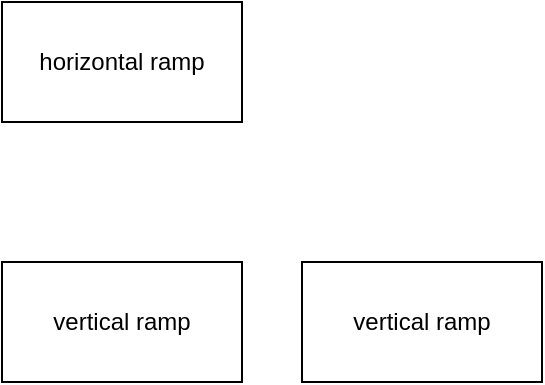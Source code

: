 <mxfile version="21.3.4" type="device">
  <diagram name="Page-1" id="HDQO1EzYT7ft0buSeAZj">
    <mxGraphModel dx="966" dy="974" grid="1" gridSize="10" guides="1" tooltips="1" connect="1" arrows="1" fold="1" page="1" pageScale="1" pageWidth="850" pageHeight="1100" math="0" shadow="0">
      <root>
        <mxCell id="0" />
        <mxCell id="1" parent="0" />
        <mxCell id="vpthSPi_Q2fYbepEObuE-1" value="vertical ramp" style="rounded=0;whiteSpace=wrap;html=1;" vertex="1" parent="1">
          <mxGeometry x="110" y="490" width="120" height="60" as="geometry" />
        </mxCell>
        <mxCell id="vpthSPi_Q2fYbepEObuE-2" value="vertical ramp" style="rounded=0;whiteSpace=wrap;html=1;" vertex="1" parent="1">
          <mxGeometry x="260" y="490" width="120" height="60" as="geometry" />
        </mxCell>
        <mxCell id="vpthSPi_Q2fYbepEObuE-4" value="horizontal ramp" style="rounded=0;whiteSpace=wrap;html=1;" vertex="1" parent="1">
          <mxGeometry x="110" y="360" width="120" height="60" as="geometry" />
        </mxCell>
      </root>
    </mxGraphModel>
  </diagram>
</mxfile>
